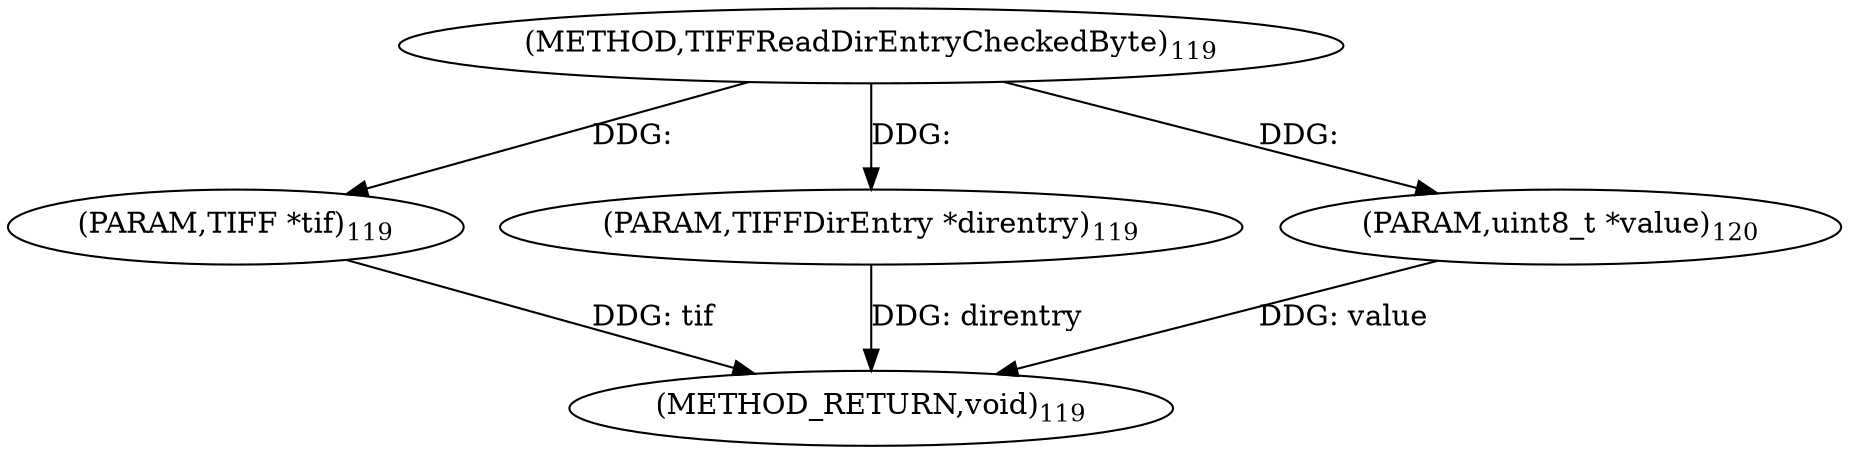 digraph "TIFFReadDirEntryCheckedByte" {  
"78073" [label = <(METHOD,TIFFReadDirEntryCheckedByte)<SUB>119</SUB>> ]
"78077" [label = <(METHOD_RETURN,void)<SUB>119</SUB>> ]
"78074" [label = <(PARAM,TIFF *tif)<SUB>119</SUB>> ]
"78075" [label = <(PARAM,TIFFDirEntry *direntry)<SUB>119</SUB>> ]
"78076" [label = <(PARAM,uint8_t *value)<SUB>120</SUB>> ]
  "78074" -> "78077"  [ label = "DDG: tif"] 
  "78075" -> "78077"  [ label = "DDG: direntry"] 
  "78076" -> "78077"  [ label = "DDG: value"] 
  "78073" -> "78074"  [ label = "DDG: "] 
  "78073" -> "78075"  [ label = "DDG: "] 
  "78073" -> "78076"  [ label = "DDG: "] 
}
